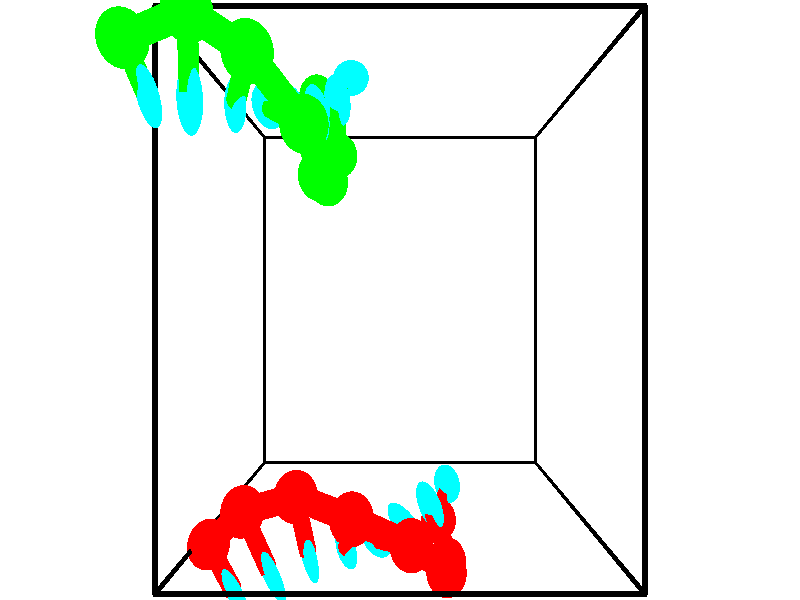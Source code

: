 // switches for output
#declare DRAW_BASES = 1; // possible values are 0, 1; only relevant for DNA ribbons
#declare DRAW_BASES_TYPE = 3; // possible values are 1, 2, 3; only relevant for DNA ribbons
#declare DRAW_FOG = 0; // set to 1 to enable fog

#include "colors.inc"

#include "transforms.inc"
background { rgb <1, 1, 1>}

#default {
   normal{
       ripples 0.25
       frequency 0.20
       turbulence 0.2
       lambda 5
   }
	finish {
		phong 0.1
		phong_size 40.
	}
}

// original window dimensions: 1024x640


// camera settings

camera {
	sky <-0, 1, 0>
	up <-0, 1, 0>
	right 1.6 * <1, 0, 0>
	location <2.5, 2.5, 11.1562>
	look_at <2.5, 2.5, 2.5>
	direction <0, 0, -8.6562>
	angle 67.0682
}


# declare cpy_camera_pos = <2.5, 2.5, 11.1562>;
# if (DRAW_FOG = 1)
fog {
	fog_type 2
	up vnormalize(cpy_camera_pos)
	color rgbt<1,1,1,0.3>
	distance 1e-5
	fog_alt 3e-3
	fog_offset 4
}
# end


// LIGHTS

# declare lum = 6;
global_settings {
	ambient_light rgb lum * <0.05, 0.05, 0.05>
	max_trace_level 15
}# declare cpy_direct_light_amount = 0.25;
light_source
{	1000 * <-1, -1, 1>,
	rgb lum * cpy_direct_light_amount
	parallel
}

light_source
{	1000 * <1, 1, -1>,
	rgb lum * cpy_direct_light_amount
	parallel
}

// strand 0

// nucleotide -1

// particle -1
sphere {
	<3.058375, -0.151918, 2.409646> 0.250000
	pigment { color rgbt <1,0,0,0> }
	no_shadow
}
cylinder {
	<3.107979, 0.156826, 2.659079>,  <3.137741, 0.342072, 2.808738>, 0.100000
	pigment { color rgbt <1,0,0,0> }
	no_shadow
}
cylinder {
	<3.107979, 0.156826, 2.659079>,  <3.058375, -0.151918, 2.409646>, 0.100000
	pigment { color rgbt <1,0,0,0> }
	no_shadow
}

// particle -1
sphere {
	<3.107979, 0.156826, 2.659079> 0.100000
	pigment { color rgbt <1,0,0,0> }
	no_shadow
}
sphere {
	0, 1
	scale<0.080000,0.200000,0.300000>
	matrix <-0.603237, -0.440327, 0.664994,
		0.787862, -0.458634, 0.411009,
		0.124010, 0.771860, 0.623582,
		3.145182, 0.388384, 2.846153>
	pigment { color rgbt <0,1,1,0> }
	no_shadow
}
cylinder {
	<3.134109, -0.415772, 3.050099>,  <3.058375, -0.151918, 2.409646>, 0.130000
	pigment { color rgbt <1,0,0,0> }
	no_shadow
}

// nucleotide -1

// particle -1
sphere {
	<3.134109, -0.415772, 3.050099> 0.250000
	pigment { color rgbt <1,0,0,0> }
	no_shadow
}
cylinder {
	<2.997257, -0.046169, 3.118402>,  <2.915146, 0.175592, 3.159384>, 0.100000
	pigment { color rgbt <1,0,0,0> }
	no_shadow
}
cylinder {
	<2.997257, -0.046169, 3.118402>,  <3.134109, -0.415772, 3.050099>, 0.100000
	pigment { color rgbt <1,0,0,0> }
	no_shadow
}

// particle -1
sphere {
	<2.997257, -0.046169, 3.118402> 0.100000
	pigment { color rgbt <1,0,0,0> }
	no_shadow
}
sphere {
	0, 1
	scale<0.080000,0.200000,0.300000>
	matrix <-0.632237, -0.360803, 0.685636,
		0.695143, 0.126616, 0.707633,
		-0.342129, 0.924007, 0.170758,
		2.894619, 0.231033, 3.169630>
	pigment { color rgbt <0,1,1,0> }
	no_shadow
}
cylinder {
	<3.072890, -0.297944, 3.703214>,  <3.134109, -0.415772, 3.050099>, 0.130000
	pigment { color rgbt <1,0,0,0> }
	no_shadow
}

// nucleotide -1

// particle -1
sphere {
	<3.072890, -0.297944, 3.703214> 0.250000
	pigment { color rgbt <1,0,0,0> }
	no_shadow
}
cylinder {
	<2.783455, -0.069130, 3.548710>,  <2.609794, 0.068158, 3.456007>, 0.100000
	pigment { color rgbt <1,0,0,0> }
	no_shadow
}
cylinder {
	<2.783455, -0.069130, 3.548710>,  <3.072890, -0.297944, 3.703214>, 0.100000
	pigment { color rgbt <1,0,0,0> }
	no_shadow
}

// particle -1
sphere {
	<2.783455, -0.069130, 3.548710> 0.100000
	pigment { color rgbt <1,0,0,0> }
	no_shadow
}
sphere {
	0, 1
	scale<0.080000,0.200000,0.300000>
	matrix <-0.643850, -0.357708, 0.676388,
		0.248749, 0.738120, 0.627138,
		-0.723589, 0.572034, -0.386259,
		2.566378, 0.102480, 3.432832>
	pigment { color rgbt <0,1,1,0> }
	no_shadow
}
cylinder {
	<2.629383, 0.151431, 4.224051>,  <3.072890, -0.297944, 3.703214>, 0.130000
	pigment { color rgbt <1,0,0,0> }
	no_shadow
}

// nucleotide -1

// particle -1
sphere {
	<2.629383, 0.151431, 4.224051> 0.250000
	pigment { color rgbt <1,0,0,0> }
	no_shadow
}
cylinder {
	<2.387354, 0.086300, 3.912313>,  <2.242137, 0.047221, 3.725271>, 0.100000
	pigment { color rgbt <1,0,0,0> }
	no_shadow
}
cylinder {
	<2.387354, 0.086300, 3.912313>,  <2.629383, 0.151431, 4.224051>, 0.100000
	pigment { color rgbt <1,0,0,0> }
	no_shadow
}

// particle -1
sphere {
	<2.387354, 0.086300, 3.912313> 0.100000
	pigment { color rgbt <1,0,0,0> }
	no_shadow
}
sphere {
	0, 1
	scale<0.080000,0.200000,0.300000>
	matrix <-0.748269, -0.218109, 0.626515,
		-0.271995, 0.962245, 0.010133,
		-0.605072, -0.162827, -0.779343,
		2.205832, 0.037452, 3.678510>
	pigment { color rgbt <0,1,1,0> }
	no_shadow
}
cylinder {
	<1.958592, 0.456435, 4.399711>,  <2.629383, 0.151431, 4.224051>, 0.130000
	pigment { color rgbt <1,0,0,0> }
	no_shadow
}

// nucleotide -1

// particle -1
sphere {
	<1.958592, 0.456435, 4.399711> 0.250000
	pigment { color rgbt <1,0,0,0> }
	no_shadow
}
cylinder {
	<1.896933, 0.195045, 4.103275>,  <1.859937, 0.038212, 3.925414>, 0.100000
	pigment { color rgbt <1,0,0,0> }
	no_shadow
}
cylinder {
	<1.896933, 0.195045, 4.103275>,  <1.958592, 0.456435, 4.399711>, 0.100000
	pigment { color rgbt <1,0,0,0> }
	no_shadow
}

// particle -1
sphere {
	<1.896933, 0.195045, 4.103275> 0.100000
	pigment { color rgbt <1,0,0,0> }
	no_shadow
}
sphere {
	0, 1
	scale<0.080000,0.200000,0.300000>
	matrix <-0.787027, -0.372255, 0.491950,
		-0.597350, 0.659090, -0.456918,
		-0.154149, -0.653473, -0.741088,
		1.850688, -0.000996, 3.880949>
	pigment { color rgbt <0,1,1,0> }
	no_shadow
}
cylinder {
	<1.305708, 0.621514, 4.241639>,  <1.958592, 0.456435, 4.399711>, 0.130000
	pigment { color rgbt <1,0,0,0> }
	no_shadow
}

// nucleotide -1

// particle -1
sphere {
	<1.305708, 0.621514, 4.241639> 0.250000
	pigment { color rgbt <1,0,0,0> }
	no_shadow
}
cylinder {
	<1.372128, 0.249878, 4.109446>,  <1.411979, 0.026896, 4.030129>, 0.100000
	pigment { color rgbt <1,0,0,0> }
	no_shadow
}
cylinder {
	<1.372128, 0.249878, 4.109446>,  <1.305708, 0.621514, 4.241639>, 0.100000
	pigment { color rgbt <1,0,0,0> }
	no_shadow
}

// particle -1
sphere {
	<1.372128, 0.249878, 4.109446> 0.100000
	pigment { color rgbt <1,0,0,0> }
	no_shadow
}
sphere {
	0, 1
	scale<0.080000,0.200000,0.300000>
	matrix <-0.875662, -0.293040, 0.383855,
		-0.453481, 0.225653, -0.862227,
		0.166049, -0.929090, -0.330483,
		1.421942, -0.028849, 4.010301>
	pigment { color rgbt <0,1,1,0> }
	no_shadow
}
cylinder {
	<0.664358, 0.444618, 4.120979>,  <1.305708, 0.621514, 4.241639>, 0.130000
	pigment { color rgbt <1,0,0,0> }
	no_shadow
}

// nucleotide -1

// particle -1
sphere {
	<0.664358, 0.444618, 4.120979> 0.250000
	pigment { color rgbt <1,0,0,0> }
	no_shadow
}
cylinder {
	<0.856617, 0.093872, 4.124670>,  <0.971972, -0.116576, 4.126884>, 0.100000
	pigment { color rgbt <1,0,0,0> }
	no_shadow
}
cylinder {
	<0.856617, 0.093872, 4.124670>,  <0.664358, 0.444618, 4.120979>, 0.100000
	pigment { color rgbt <1,0,0,0> }
	no_shadow
}

// particle -1
sphere {
	<0.856617, 0.093872, 4.124670> 0.100000
	pigment { color rgbt <1,0,0,0> }
	no_shadow
}
sphere {
	0, 1
	scale<0.080000,0.200000,0.300000>
	matrix <-0.757592, -0.409924, 0.507954,
		-0.441626, -0.251134, -0.861335,
		0.480646, -0.876866, 0.009224,
		1.000811, -0.169188, 4.127438>
	pigment { color rgbt <0,1,1,0> }
	no_shadow
}
cylinder {
	<0.162049, 0.010299, 3.774900>,  <0.664358, 0.444618, 4.120979>, 0.130000
	pigment { color rgbt <1,0,0,0> }
	no_shadow
}

// nucleotide -1

// particle -1
sphere {
	<0.162049, 0.010299, 3.774900> 0.250000
	pigment { color rgbt <1,0,0,0> }
	no_shadow
}
cylinder {
	<0.413694, -0.179443, 4.021217>,  <0.564682, -0.293289, 4.169008>, 0.100000
	pigment { color rgbt <1,0,0,0> }
	no_shadow
}
cylinder {
	<0.413694, -0.179443, 4.021217>,  <0.162049, 0.010299, 3.774900>, 0.100000
	pigment { color rgbt <1,0,0,0> }
	no_shadow
}

// particle -1
sphere {
	<0.413694, -0.179443, 4.021217> 0.100000
	pigment { color rgbt <1,0,0,0> }
	no_shadow
}
sphere {
	0, 1
	scale<0.080000,0.200000,0.300000>
	matrix <-0.775017, -0.443629, 0.450046,
		0.059702, -0.760381, -0.646728,
		0.629114, -0.474357, 0.615794,
		0.602429, -0.321750, 4.205956>
	pigment { color rgbt <0,1,1,0> }
	no_shadow
}
// strand 1

// nucleotide -1

// particle -1
sphere {
	<-0.306246, 4.707349, 5.046816> 0.250000
	pigment { color rgbt <0,1,0,0> }
	no_shadow
}
cylinder {
	<-0.104893, 4.389297, 5.182095>,  <0.015919, 4.198467, 5.263261>, 0.100000
	pigment { color rgbt <0,1,0,0> }
	no_shadow
}
cylinder {
	<-0.104893, 4.389297, 5.182095>,  <-0.306246, 4.707349, 5.046816>, 0.100000
	pigment { color rgbt <0,1,0,0> }
	no_shadow
}

// particle -1
sphere {
	<-0.104893, 4.389297, 5.182095> 0.100000
	pigment { color rgbt <0,1,0,0> }
	no_shadow
}
sphere {
	0, 1
	scale<0.080000,0.200000,0.300000>
	matrix <0.765371, 0.228665, -0.601597,
		0.401013, 0.561679, 0.723675,
		0.503383, -0.795128, 0.338195,
		0.046122, 4.150759, 5.283553>
	pigment { color rgbt <0,1,1,0> }
	no_shadow
}
cylinder {
	<0.403420, 4.869764, 5.215909>,  <-0.306246, 4.707349, 5.046816>, 0.130000
	pigment { color rgbt <0,1,0,0> }
	no_shadow
}

// nucleotide -1

// particle -1
sphere {
	<0.403420, 4.869764, 5.215909> 0.250000
	pigment { color rgbt <0,1,0,0> }
	no_shadow
}
cylinder {
	<0.379299, 4.486481, 5.104053>,  <0.364827, 4.256510, 5.036940>, 0.100000
	pigment { color rgbt <0,1,0,0> }
	no_shadow
}
cylinder {
	<0.379299, 4.486481, 5.104053>,  <0.403420, 4.869764, 5.215909>, 0.100000
	pigment { color rgbt <0,1,0,0> }
	no_shadow
}

// particle -1
sphere {
	<0.379299, 4.486481, 5.104053> 0.100000
	pigment { color rgbt <0,1,0,0> }
	no_shadow
}
sphere {
	0, 1
	scale<0.080000,0.200000,0.300000>
	matrix <0.618317, 0.184071, -0.764069,
		0.783612, -0.218981, 0.581377,
		-0.060302, -0.958210, -0.279640,
		0.361209, 4.199018, 5.020162>
	pigment { color rgbt <0,1,1,0> }
	no_shadow
}
cylinder {
	<1.030308, 4.493945, 5.345973>,  <0.403420, 4.869764, 5.215909>, 0.130000
	pigment { color rgbt <0,1,0,0> }
	no_shadow
}

// nucleotide -1

// particle -1
sphere {
	<1.030308, 4.493945, 5.345973> 0.250000
	pigment { color rgbt <0,1,0,0> }
	no_shadow
}
cylinder {
	<0.872681, 4.335251, 5.014356>,  <0.778104, 4.240034, 4.815385>, 0.100000
	pigment { color rgbt <0,1,0,0> }
	no_shadow
}
cylinder {
	<0.872681, 4.335251, 5.014356>,  <1.030308, 4.493945, 5.345973>, 0.100000
	pigment { color rgbt <0,1,0,0> }
	no_shadow
}

// particle -1
sphere {
	<0.872681, 4.335251, 5.014356> 0.100000
	pigment { color rgbt <0,1,0,0> }
	no_shadow
}
sphere {
	0, 1
	scale<0.080000,0.200000,0.300000>
	matrix <0.815591, 0.264890, -0.514437,
		0.423701, -0.878882, 0.219190,
		-0.394068, -0.396736, -0.829042,
		0.754460, 4.216230, 4.765643>
	pigment { color rgbt <0,1,1,0> }
	no_shadow
}
cylinder {
	<1.516815, 4.001469, 4.972185>,  <1.030308, 4.493945, 5.345973>, 0.130000
	pigment { color rgbt <0,1,0,0> }
	no_shadow
}

// nucleotide -1

// particle -1
sphere {
	<1.516815, 4.001469, 4.972185> 0.250000
	pigment { color rgbt <0,1,0,0> }
	no_shadow
}
cylinder {
	<1.245922, 4.156113, 4.721781>,  <1.083386, 4.248899, 4.571538>, 0.100000
	pigment { color rgbt <0,1,0,0> }
	no_shadow
}
cylinder {
	<1.245922, 4.156113, 4.721781>,  <1.516815, 4.001469, 4.972185>, 0.100000
	pigment { color rgbt <0,1,0,0> }
	no_shadow
}

// particle -1
sphere {
	<1.245922, 4.156113, 4.721781> 0.100000
	pigment { color rgbt <0,1,0,0> }
	no_shadow
}
sphere {
	0, 1
	scale<0.080000,0.200000,0.300000>
	matrix <0.730267, 0.249346, -0.636031,
		-0.089803, -0.887896, -0.451195,
		-0.677233, 0.386610, -0.626009,
		1.042752, 4.272096, 4.533978>
	pigment { color rgbt <0,1,1,0> }
	no_shadow
}
cylinder {
	<1.589717, 3.685404, 4.281834>,  <1.516815, 4.001469, 4.972185>, 0.130000
	pigment { color rgbt <0,1,0,0> }
	no_shadow
}

// nucleotide -1

// particle -1
sphere {
	<1.589717, 3.685404, 4.281834> 0.250000
	pigment { color rgbt <0,1,0,0> }
	no_shadow
}
cylinder {
	<1.410336, 4.035805, 4.210829>,  <1.302706, 4.246045, 4.168226>, 0.100000
	pigment { color rgbt <0,1,0,0> }
	no_shadow
}
cylinder {
	<1.410336, 4.035805, 4.210829>,  <1.589717, 3.685404, 4.281834>, 0.100000
	pigment { color rgbt <0,1,0,0> }
	no_shadow
}

// particle -1
sphere {
	<1.410336, 4.035805, 4.210829> 0.100000
	pigment { color rgbt <0,1,0,0> }
	no_shadow
}
sphere {
	0, 1
	scale<0.080000,0.200000,0.300000>
	matrix <0.675022, 0.201757, -0.709676,
		-0.585862, -0.438082, -0.681799,
		-0.448454, 0.876001, -0.177513,
		1.275799, 4.298605, 4.157575>
	pigment { color rgbt <0,1,1,0> }
	no_shadow
}
cylinder {
	<1.596773, 3.731040, 3.574717>,  <1.589717, 3.685404, 4.281834>, 0.130000
	pigment { color rgbt <0,1,0,0> }
	no_shadow
}

// nucleotide -1

// particle -1
sphere {
	<1.596773, 3.731040, 3.574717> 0.250000
	pigment { color rgbt <0,1,0,0> }
	no_shadow
}
cylinder {
	<1.530617, 4.104774, 3.700994>,  <1.490923, 4.329015, 3.776760>, 0.100000
	pigment { color rgbt <0,1,0,0> }
	no_shadow
}
cylinder {
	<1.530617, 4.104774, 3.700994>,  <1.596773, 3.731040, 3.574717>, 0.100000
	pigment { color rgbt <0,1,0,0> }
	no_shadow
}

// particle -1
sphere {
	<1.530617, 4.104774, 3.700994> 0.100000
	pigment { color rgbt <0,1,0,0> }
	no_shadow
}
sphere {
	0, 1
	scale<0.080000,0.200000,0.300000>
	matrix <0.627096, 0.346688, -0.697537,
		-0.761181, 0.082603, -0.643257,
		-0.165391, 0.934336, 0.315693,
		1.480999, 4.385076, 3.795701>
	pigment { color rgbt <0,1,1,0> }
	no_shadow
}
cylinder {
	<1.670164, 4.128086, 2.971831>,  <1.596773, 3.731040, 3.574717>, 0.130000
	pigment { color rgbt <0,1,0,0> }
	no_shadow
}

// nucleotide -1

// particle -1
sphere {
	<1.670164, 4.128086, 2.971831> 0.250000
	pigment { color rgbt <0,1,0,0> }
	no_shadow
}
cylinder {
	<1.689808, 4.401535, 3.263103>,  <1.701594, 4.565604, 3.437867>, 0.100000
	pigment { color rgbt <0,1,0,0> }
	no_shadow
}
cylinder {
	<1.689808, 4.401535, 3.263103>,  <1.670164, 4.128086, 2.971831>, 0.100000
	pigment { color rgbt <0,1,0,0> }
	no_shadow
}

// particle -1
sphere {
	<1.689808, 4.401535, 3.263103> 0.100000
	pigment { color rgbt <0,1,0,0> }
	no_shadow
}
sphere {
	0, 1
	scale<0.080000,0.200000,0.300000>
	matrix <0.554741, 0.587600, -0.589057,
		-0.830572, 0.432881, -0.350376,
		0.049111, 0.683623, 0.728182,
		1.704541, 4.606622, 3.481558>
	pigment { color rgbt <0,1,1,0> }
	no_shadow
}
cylinder {
	<1.353434, 4.850472, 2.768768>,  <1.670164, 4.128086, 2.971831>, 0.130000
	pigment { color rgbt <0,1,0,0> }
	no_shadow
}

// nucleotide -1

// particle -1
sphere {
	<1.353434, 4.850472, 2.768768> 0.250000
	pigment { color rgbt <0,1,0,0> }
	no_shadow
}
cylinder {
	<1.639439, 4.889107, 3.045732>,  <1.811041, 4.912288, 3.211910>, 0.100000
	pigment { color rgbt <0,1,0,0> }
	no_shadow
}
cylinder {
	<1.639439, 4.889107, 3.045732>,  <1.353434, 4.850472, 2.768768>, 0.100000
	pigment { color rgbt <0,1,0,0> }
	no_shadow
}

// particle -1
sphere {
	<1.639439, 4.889107, 3.045732> 0.100000
	pigment { color rgbt <0,1,0,0> }
	no_shadow
}
sphere {
	0, 1
	scale<0.080000,0.200000,0.300000>
	matrix <0.431211, 0.718643, -0.545535,
		-0.550286, 0.688638, 0.472189,
		0.715012, 0.096587, 0.692408,
		1.853942, 4.918083, 3.253454>
	pigment { color rgbt <0,1,1,0> }
	no_shadow
}
// box output
cylinder {
	<0.000000, 0.000000, 0.000000>,  <5.000000, 0.000000, 0.000000>, 0.025000
	pigment { color rgbt <0,0,0,0> }
	no_shadow
}
cylinder {
	<0.000000, 0.000000, 0.000000>,  <0.000000, 5.000000, 0.000000>, 0.025000
	pigment { color rgbt <0,0,0,0> }
	no_shadow
}
cylinder {
	<0.000000, 0.000000, 0.000000>,  <0.000000, 0.000000, 5.000000>, 0.025000
	pigment { color rgbt <0,0,0,0> }
	no_shadow
}
cylinder {
	<5.000000, 5.000000, 5.000000>,  <0.000000, 5.000000, 5.000000>, 0.025000
	pigment { color rgbt <0,0,0,0> }
	no_shadow
}
cylinder {
	<5.000000, 5.000000, 5.000000>,  <5.000000, 0.000000, 5.000000>, 0.025000
	pigment { color rgbt <0,0,0,0> }
	no_shadow
}
cylinder {
	<5.000000, 5.000000, 5.000000>,  <5.000000, 5.000000, 0.000000>, 0.025000
	pigment { color rgbt <0,0,0,0> }
	no_shadow
}
cylinder {
	<0.000000, 0.000000, 5.000000>,  <0.000000, 5.000000, 5.000000>, 0.025000
	pigment { color rgbt <0,0,0,0> }
	no_shadow
}
cylinder {
	<0.000000, 0.000000, 5.000000>,  <5.000000, 0.000000, 5.000000>, 0.025000
	pigment { color rgbt <0,0,0,0> }
	no_shadow
}
cylinder {
	<5.000000, 5.000000, 0.000000>,  <0.000000, 5.000000, 0.000000>, 0.025000
	pigment { color rgbt <0,0,0,0> }
	no_shadow
}
cylinder {
	<5.000000, 5.000000, 0.000000>,  <5.000000, 0.000000, 0.000000>, 0.025000
	pigment { color rgbt <0,0,0,0> }
	no_shadow
}
cylinder {
	<5.000000, 0.000000, 5.000000>,  <5.000000, 0.000000, 0.000000>, 0.025000
	pigment { color rgbt <0,0,0,0> }
	no_shadow
}
cylinder {
	<0.000000, 5.000000, 0.000000>,  <0.000000, 5.000000, 5.000000>, 0.025000
	pigment { color rgbt <0,0,0,0> }
	no_shadow
}
// end of box output
